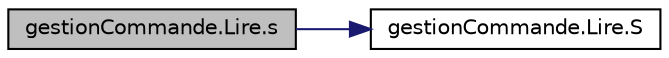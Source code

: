 digraph "gestionCommande.Lire.s"
{
  edge [fontname="Helvetica",fontsize="10",labelfontname="Helvetica",labelfontsize="10"];
  node [fontname="Helvetica",fontsize="10",shape=record];
  rankdir="LR";
  Node1 [label="gestionCommande.Lire.s",height=0.2,width=0.4,color="black", fillcolor="grey75", style="filled" fontcolor="black"];
  Node1 -> Node2 [color="midnightblue",fontsize="10",style="solid"];
  Node2 [label="gestionCommande.Lire.S",height=0.2,width=0.4,color="black", fillcolor="white", style="filled",URL="$classgestion_commande_1_1_lire.html#a80bc00afc8ee00cdf98d844099184e16"];
}
